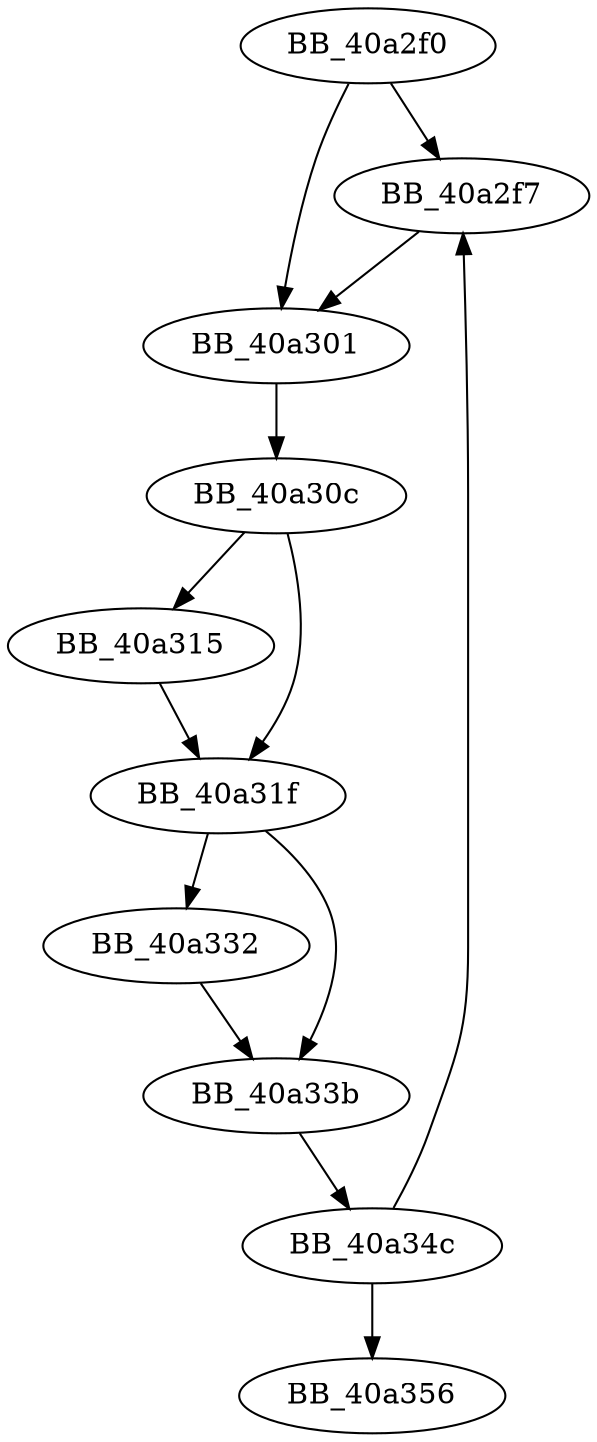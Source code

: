 DiGraph sub_40A2F0{
BB_40a2f0->BB_40a2f7
BB_40a2f0->BB_40a301
BB_40a2f7->BB_40a301
BB_40a301->BB_40a30c
BB_40a30c->BB_40a315
BB_40a30c->BB_40a31f
BB_40a315->BB_40a31f
BB_40a31f->BB_40a332
BB_40a31f->BB_40a33b
BB_40a332->BB_40a33b
BB_40a33b->BB_40a34c
BB_40a34c->BB_40a2f7
BB_40a34c->BB_40a356
}
